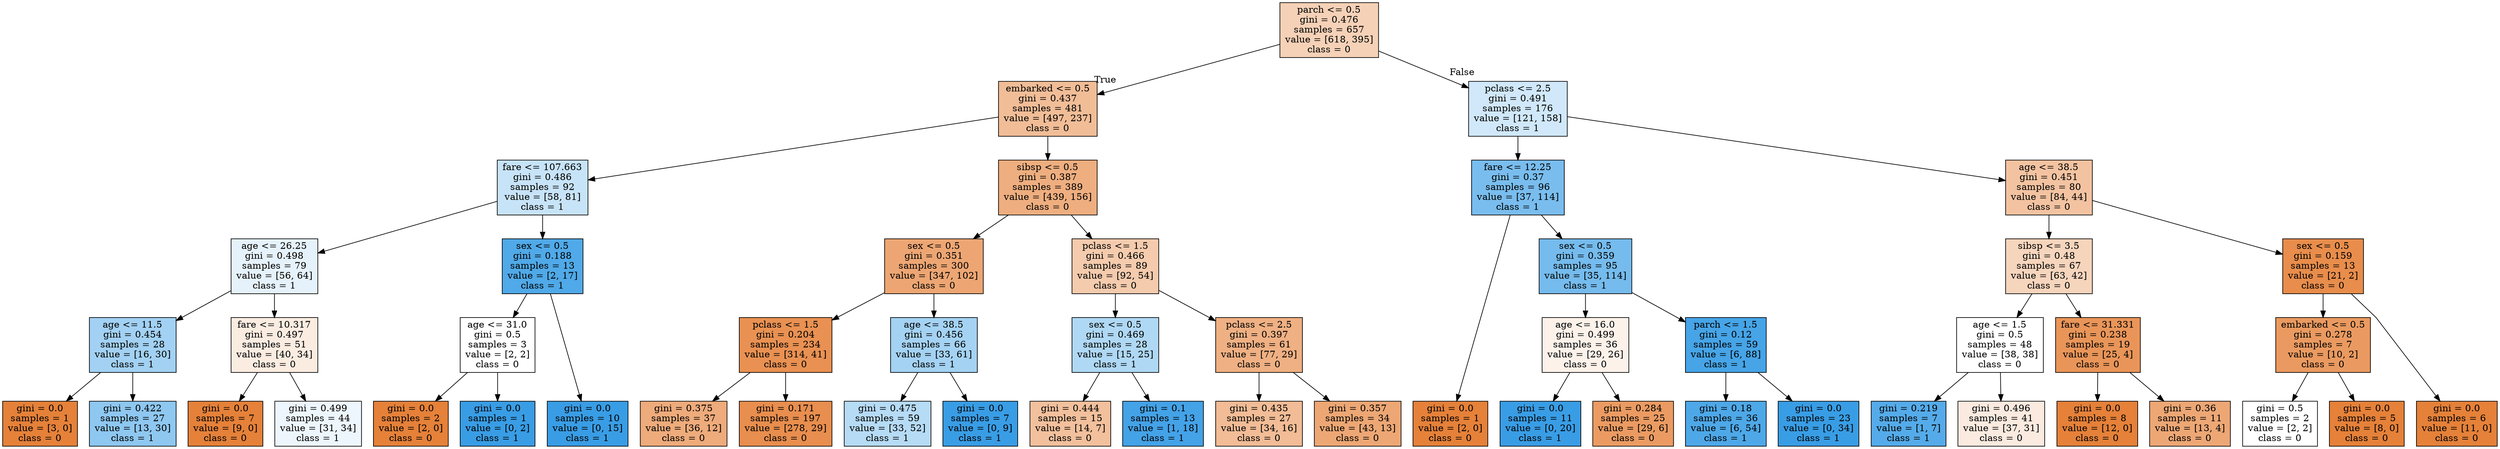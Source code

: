 digraph Tree {
node [shape=box, style="filled", color="black"] ;
graph [ranksep=equally, splines=polyline] ;
0 [label="parch <= 0.5\ngini = 0.476\nsamples = 657\nvalue = [618, 395]\nclass = 0", fillcolor="#e581395c"] ;
1 [label="embarked <= 0.5\ngini = 0.437\nsamples = 481\nvalue = [497, 237]\nclass = 0", fillcolor="#e5813985"] ;
0 -> 1 [labeldistance=2.5, labelangle=45, headlabel="True"] ;
2 [label="fare <= 107.663\ngini = 0.486\nsamples = 92\nvalue = [58, 81]\nclass = 1", fillcolor="#399de548"] ;
1 -> 2 ;
3 [label="age <= 26.25\ngini = 0.498\nsamples = 79\nvalue = [56, 64]\nclass = 1", fillcolor="#399de520"] ;
2 -> 3 ;
4 [label="age <= 11.5\ngini = 0.454\nsamples = 28\nvalue = [16, 30]\nclass = 1", fillcolor="#399de577"] ;
3 -> 4 ;
5 [label="gini = 0.0\nsamples = 1\nvalue = [3, 0]\nclass = 0", fillcolor="#e58139ff"] ;
4 -> 5 ;
6 [label="gini = 0.422\nsamples = 27\nvalue = [13, 30]\nclass = 1", fillcolor="#399de591"] ;
4 -> 6 ;
7 [label="fare <= 10.317\ngini = 0.497\nsamples = 51\nvalue = [40, 34]\nclass = 0", fillcolor="#e5813926"] ;
3 -> 7 ;
8 [label="gini = 0.0\nsamples = 7\nvalue = [9, 0]\nclass = 0", fillcolor="#e58139ff"] ;
7 -> 8 ;
9 [label="gini = 0.499\nsamples = 44\nvalue = [31, 34]\nclass = 1", fillcolor="#399de517"] ;
7 -> 9 ;
10 [label="sex <= 0.5\ngini = 0.188\nsamples = 13\nvalue = [2, 17]\nclass = 1", fillcolor="#399de5e1"] ;
2 -> 10 ;
11 [label="age <= 31.0\ngini = 0.5\nsamples = 3\nvalue = [2, 2]\nclass = 0", fillcolor="#e5813900"] ;
10 -> 11 ;
12 [label="gini = 0.0\nsamples = 2\nvalue = [2, 0]\nclass = 0", fillcolor="#e58139ff"] ;
11 -> 12 ;
13 [label="gini = 0.0\nsamples = 1\nvalue = [0, 2]\nclass = 1", fillcolor="#399de5ff"] ;
11 -> 13 ;
14 [label="gini = 0.0\nsamples = 10\nvalue = [0, 15]\nclass = 1", fillcolor="#399de5ff"] ;
10 -> 14 ;
15 [label="sibsp <= 0.5\ngini = 0.387\nsamples = 389\nvalue = [439, 156]\nclass = 0", fillcolor="#e58139a4"] ;
1 -> 15 ;
16 [label="sex <= 0.5\ngini = 0.351\nsamples = 300\nvalue = [347, 102]\nclass = 0", fillcolor="#e58139b4"] ;
15 -> 16 ;
17 [label="pclass <= 1.5\ngini = 0.204\nsamples = 234\nvalue = [314, 41]\nclass = 0", fillcolor="#e58139de"] ;
16 -> 17 ;
18 [label="gini = 0.375\nsamples = 37\nvalue = [36, 12]\nclass = 0", fillcolor="#e58139aa"] ;
17 -> 18 ;
19 [label="gini = 0.171\nsamples = 197\nvalue = [278, 29]\nclass = 0", fillcolor="#e58139e4"] ;
17 -> 19 ;
20 [label="age <= 38.5\ngini = 0.456\nsamples = 66\nvalue = [33, 61]\nclass = 1", fillcolor="#399de575"] ;
16 -> 20 ;
21 [label="gini = 0.475\nsamples = 59\nvalue = [33, 52]\nclass = 1", fillcolor="#399de55d"] ;
20 -> 21 ;
22 [label="gini = 0.0\nsamples = 7\nvalue = [0, 9]\nclass = 1", fillcolor="#399de5ff"] ;
20 -> 22 ;
23 [label="pclass <= 1.5\ngini = 0.466\nsamples = 89\nvalue = [92, 54]\nclass = 0", fillcolor="#e5813969"] ;
15 -> 23 ;
24 [label="sex <= 0.5\ngini = 0.469\nsamples = 28\nvalue = [15, 25]\nclass = 1", fillcolor="#399de566"] ;
23 -> 24 ;
25 [label="gini = 0.444\nsamples = 15\nvalue = [14, 7]\nclass = 0", fillcolor="#e581397f"] ;
24 -> 25 ;
26 [label="gini = 0.1\nsamples = 13\nvalue = [1, 18]\nclass = 1", fillcolor="#399de5f1"] ;
24 -> 26 ;
27 [label="pclass <= 2.5\ngini = 0.397\nsamples = 61\nvalue = [77, 29]\nclass = 0", fillcolor="#e581399f"] ;
23 -> 27 ;
28 [label="gini = 0.435\nsamples = 27\nvalue = [34, 16]\nclass = 0", fillcolor="#e5813987"] ;
27 -> 28 ;
29 [label="gini = 0.357\nsamples = 34\nvalue = [43, 13]\nclass = 0", fillcolor="#e58139b2"] ;
27 -> 29 ;
30 [label="pclass <= 2.5\ngini = 0.491\nsamples = 176\nvalue = [121, 158]\nclass = 1", fillcolor="#399de53c"] ;
0 -> 30 [labeldistance=2.5, labelangle=-45, headlabel="False"] ;
31 [label="fare <= 12.25\ngini = 0.37\nsamples = 96\nvalue = [37, 114]\nclass = 1", fillcolor="#399de5ac"] ;
30 -> 31 ;
32 [label="gini = 0.0\nsamples = 1\nvalue = [2, 0]\nclass = 0", fillcolor="#e58139ff"] ;
31 -> 32 ;
33 [label="sex <= 0.5\ngini = 0.359\nsamples = 95\nvalue = [35, 114]\nclass = 1", fillcolor="#399de5b1"] ;
31 -> 33 ;
34 [label="age <= 16.0\ngini = 0.499\nsamples = 36\nvalue = [29, 26]\nclass = 0", fillcolor="#e581391a"] ;
33 -> 34 ;
35 [label="gini = 0.0\nsamples = 11\nvalue = [0, 20]\nclass = 1", fillcolor="#399de5ff"] ;
34 -> 35 ;
36 [label="gini = 0.284\nsamples = 25\nvalue = [29, 6]\nclass = 0", fillcolor="#e58139ca"] ;
34 -> 36 ;
37 [label="parch <= 1.5\ngini = 0.12\nsamples = 59\nvalue = [6, 88]\nclass = 1", fillcolor="#399de5ee"] ;
33 -> 37 ;
38 [label="gini = 0.18\nsamples = 36\nvalue = [6, 54]\nclass = 1", fillcolor="#399de5e3"] ;
37 -> 38 ;
39 [label="gini = 0.0\nsamples = 23\nvalue = [0, 34]\nclass = 1", fillcolor="#399de5ff"] ;
37 -> 39 ;
40 [label="age <= 38.5\ngini = 0.451\nsamples = 80\nvalue = [84, 44]\nclass = 0", fillcolor="#e5813979"] ;
30 -> 40 ;
41 [label="sibsp <= 3.5\ngini = 0.48\nsamples = 67\nvalue = [63, 42]\nclass = 0", fillcolor="#e5813955"] ;
40 -> 41 ;
42 [label="age <= 1.5\ngini = 0.5\nsamples = 48\nvalue = [38, 38]\nclass = 0", fillcolor="#e5813900"] ;
41 -> 42 ;
43 [label="gini = 0.219\nsamples = 7\nvalue = [1, 7]\nclass = 1", fillcolor="#399de5db"] ;
42 -> 43 ;
44 [label="gini = 0.496\nsamples = 41\nvalue = [37, 31]\nclass = 0", fillcolor="#e5813929"] ;
42 -> 44 ;
45 [label="fare <= 31.331\ngini = 0.238\nsamples = 19\nvalue = [25, 4]\nclass = 0", fillcolor="#e58139d6"] ;
41 -> 45 ;
46 [label="gini = 0.0\nsamples = 8\nvalue = [12, 0]\nclass = 0", fillcolor="#e58139ff"] ;
45 -> 46 ;
47 [label="gini = 0.36\nsamples = 11\nvalue = [13, 4]\nclass = 0", fillcolor="#e58139b1"] ;
45 -> 47 ;
48 [label="sex <= 0.5\ngini = 0.159\nsamples = 13\nvalue = [21, 2]\nclass = 0", fillcolor="#e58139e7"] ;
40 -> 48 ;
49 [label="embarked <= 0.5\ngini = 0.278\nsamples = 7\nvalue = [10, 2]\nclass = 0", fillcolor="#e58139cc"] ;
48 -> 49 ;
50 [label="gini = 0.5\nsamples = 2\nvalue = [2, 2]\nclass = 0", fillcolor="#e5813900"] ;
49 -> 50 ;
51 [label="gini = 0.0\nsamples = 5\nvalue = [8, 0]\nclass = 0", fillcolor="#e58139ff"] ;
49 -> 51 ;
52 [label="gini = 0.0\nsamples = 6\nvalue = [11, 0]\nclass = 0", fillcolor="#e58139ff"] ;
48 -> 52 ;
{rank=same ; 0} ;
{rank=same ; 1; 30} ;
{rank=same ; 2; 15; 31; 40} ;
{rank=same ; 3; 10; 16; 23; 33; 41; 48} ;
{rank=same ; 4; 7; 11; 17; 20; 24; 27; 34; 37; 42; 45; 49} ;
{rank=same ; 5; 6; 8; 9; 12; 13; 14; 18; 19; 21; 22; 25; 26; 28; 29; 32; 35; 36; 38; 39; 43; 44; 46; 47; 50; 51; 52} ;
}